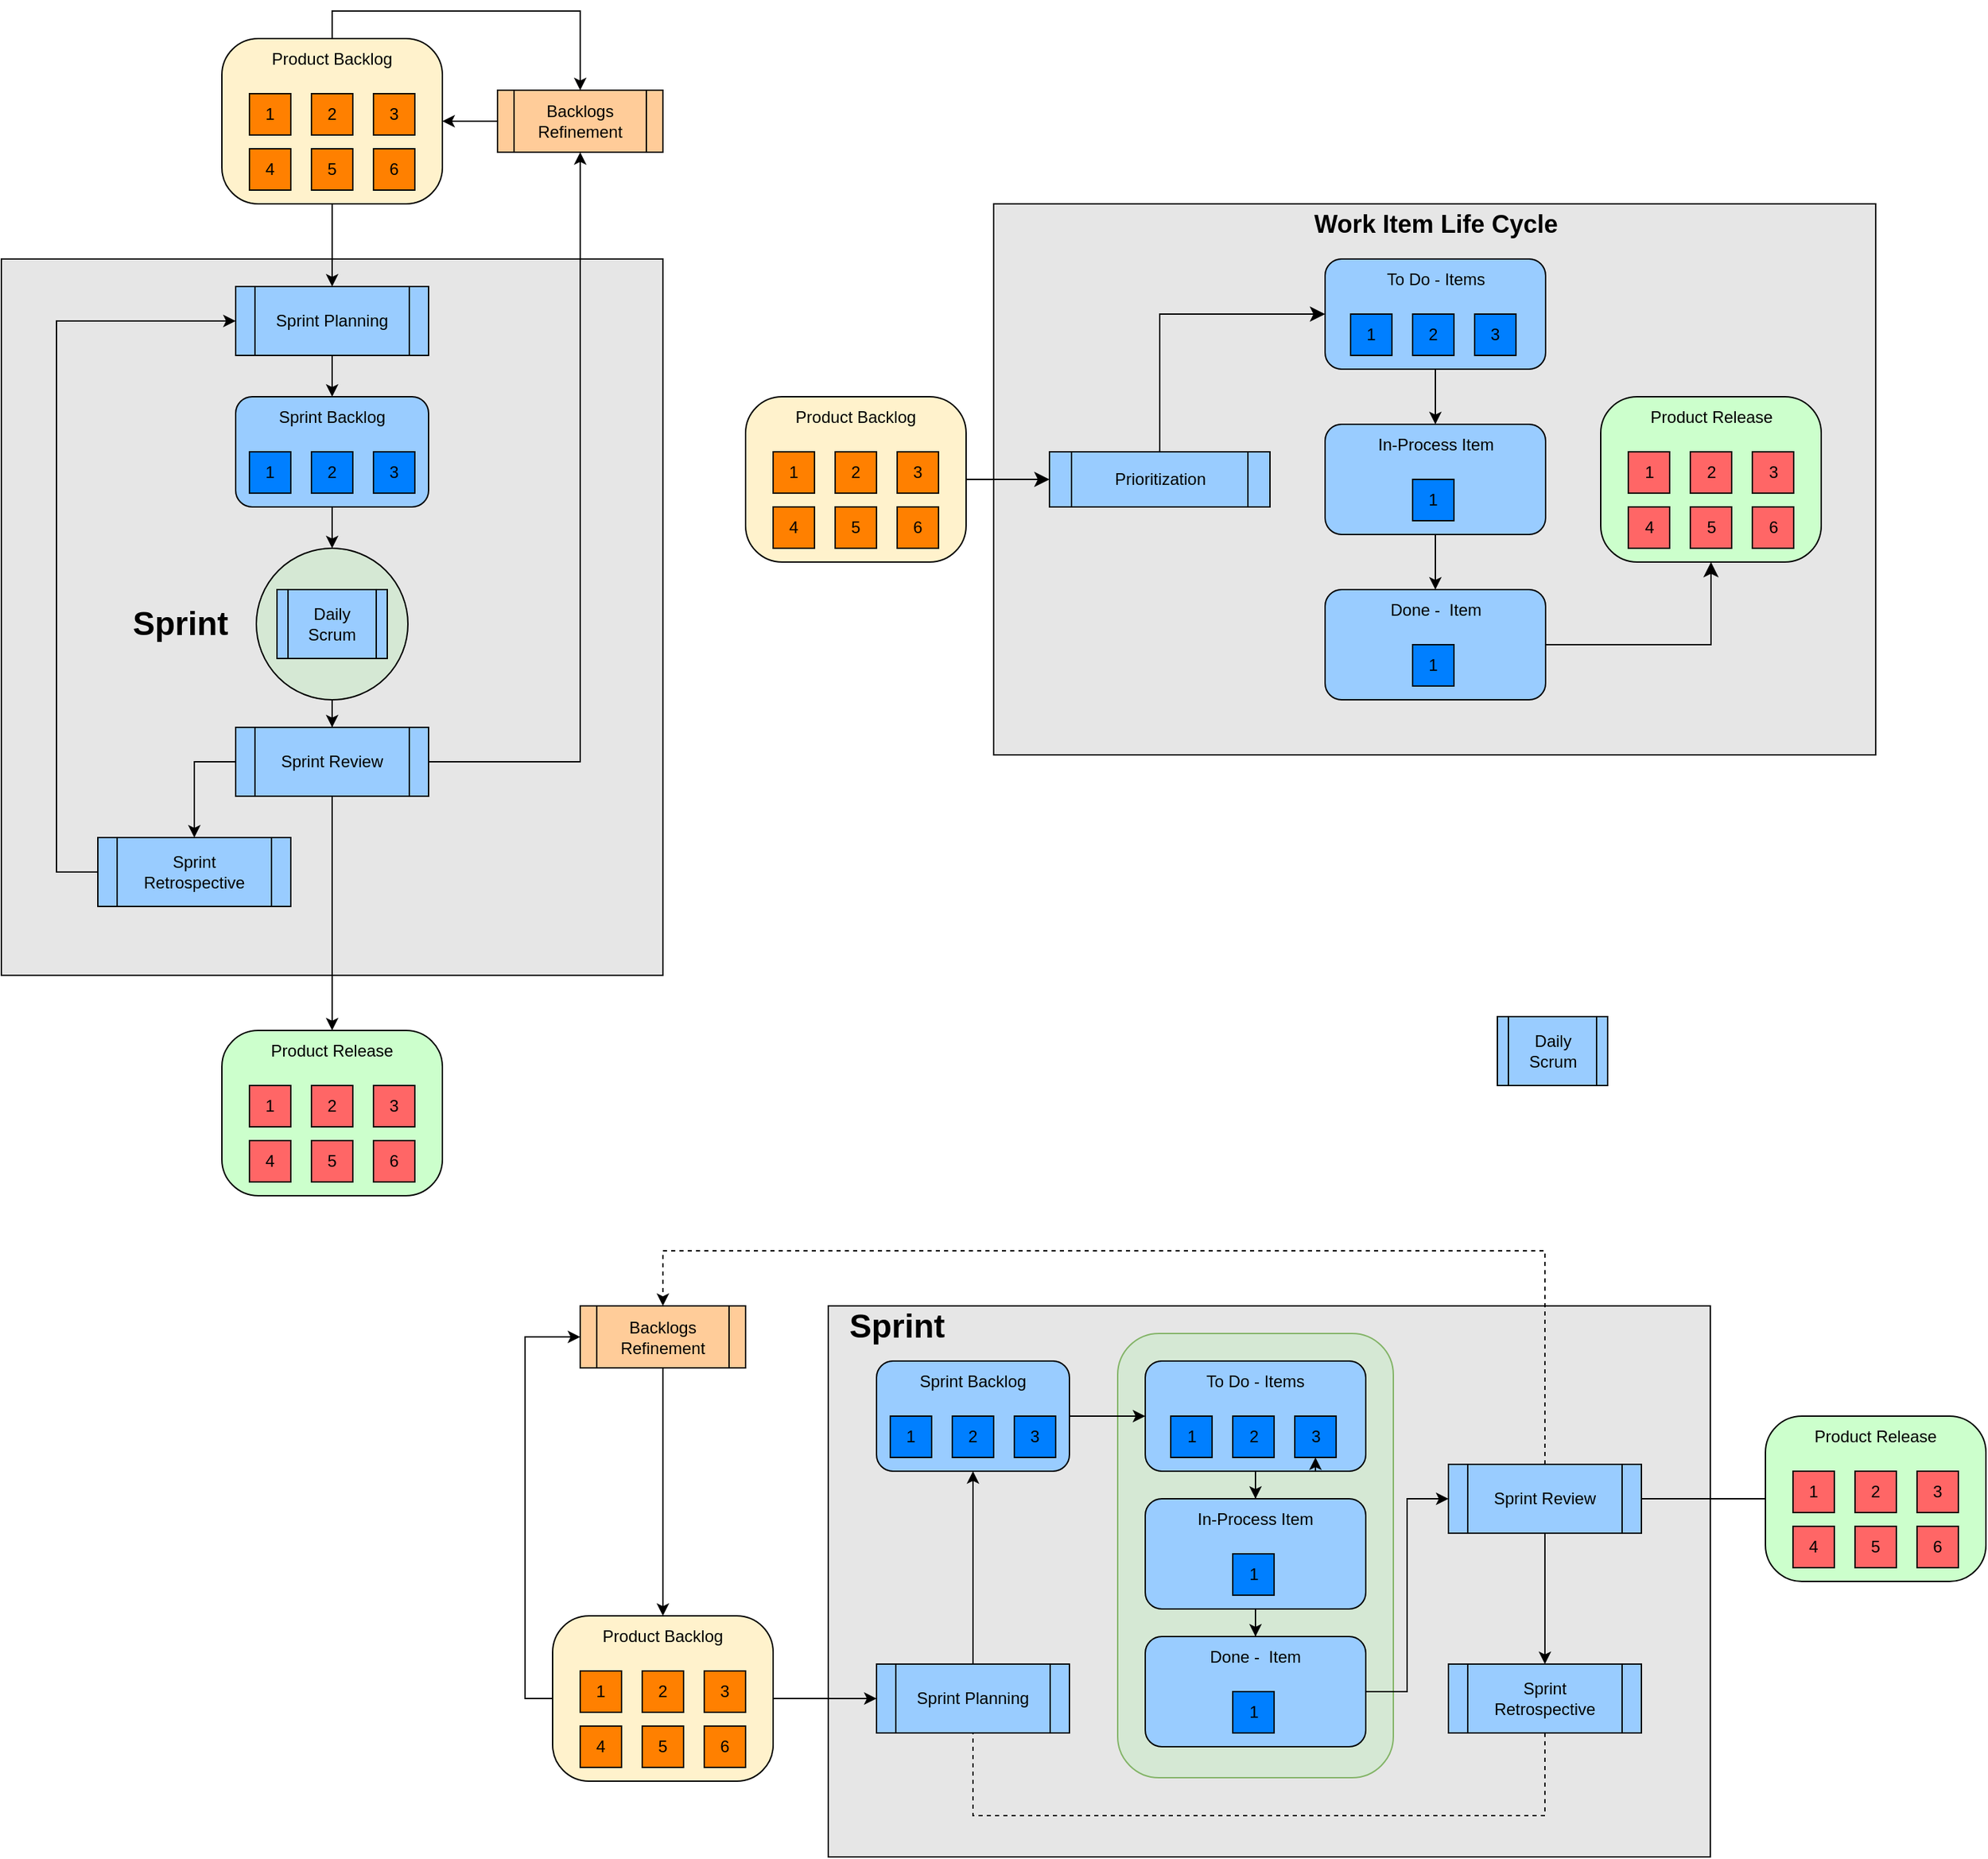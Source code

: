 <mxfile version="21.0.6" type="github">
  <diagram name="Seite-1" id="60iAo9Uzv3837oWp7tHv">
    <mxGraphModel dx="1440" dy="917" grid="1" gridSize="10" guides="1" tooltips="1" connect="1" arrows="1" fold="1" page="1" pageScale="1" pageWidth="827" pageHeight="1169" math="0" shadow="0">
      <root>
        <mxCell id="0" />
        <mxCell id="1" parent="0" />
        <mxCell id="RtyP9Lv2QQKDSvv3CPA3-4" style="edgeStyle=orthogonalEdgeStyle;rounded=0;orthogonalLoop=1;jettySize=auto;html=1;entryX=1;entryY=0.5;entryDx=0;entryDy=0;" parent="1" source="RtyP9Lv2QQKDSvv3CPA3-1" target="RtyP9Lv2QQKDSvv3CPA3-2" edge="1">
          <mxGeometry relative="1" as="geometry" />
        </mxCell>
        <mxCell id="RtyP9Lv2QQKDSvv3CPA3-1" value="Backlogs Refinement" style="shape=process;whiteSpace=wrap;html=1;backgroundOutline=1;fillColor=#FFCC99;" parent="1" vertex="1">
          <mxGeometry x="400" y="77.5" width="120" height="45" as="geometry" />
        </mxCell>
        <mxCell id="RtyP9Lv2QQKDSvv3CPA3-5" style="edgeStyle=orthogonalEdgeStyle;rounded=0;orthogonalLoop=1;jettySize=auto;html=1;entryX=0.5;entryY=0;entryDx=0;entryDy=0;" parent="1" source="RtyP9Lv2QQKDSvv3CPA3-2" target="RtyP9Lv2QQKDSvv3CPA3-1" edge="1">
          <mxGeometry relative="1" as="geometry">
            <Array as="points">
              <mxPoint x="280" y="20" />
              <mxPoint x="460" y="20" />
            </Array>
          </mxGeometry>
        </mxCell>
        <mxCell id="RtyP9Lv2QQKDSvv3CPA3-2" value="" style="rounded=1;whiteSpace=wrap;html=1;arcSize=22;fillColor=#FFF2CC;" parent="1" vertex="1">
          <mxGeometry x="200" y="40" width="160" height="120" as="geometry" />
        </mxCell>
        <mxCell id="RtyP9Lv2QQKDSvv3CPA3-3" value="Product Backlog" style="text;html=1;strokeColor=none;fillColor=none;align=center;verticalAlign=middle;whiteSpace=wrap;rounded=0;" parent="1" vertex="1">
          <mxGeometry x="200" y="40" width="160" height="30" as="geometry" />
        </mxCell>
        <mxCell id="RtyP9Lv2QQKDSvv3CPA3-6" value="1" style="rounded=0;whiteSpace=wrap;html=1;fillColor=#FF8000;" parent="1" vertex="1">
          <mxGeometry x="220" y="80" width="30" height="30" as="geometry" />
        </mxCell>
        <mxCell id="RtyP9Lv2QQKDSvv3CPA3-7" value="4" style="rounded=0;whiteSpace=wrap;html=1;fillColor=#FF8000;" parent="1" vertex="1">
          <mxGeometry x="220" y="120" width="30" height="30" as="geometry" />
        </mxCell>
        <mxCell id="RtyP9Lv2QQKDSvv3CPA3-8" value="2" style="rounded=0;whiteSpace=wrap;html=1;fillColor=#FF8000;" parent="1" vertex="1">
          <mxGeometry x="265" y="80" width="30" height="30" as="geometry" />
        </mxCell>
        <mxCell id="RtyP9Lv2QQKDSvv3CPA3-9" value="3" style="rounded=0;whiteSpace=wrap;html=1;fillColor=#FF8000;" parent="1" vertex="1">
          <mxGeometry x="310" y="80" width="30" height="30" as="geometry" />
        </mxCell>
        <mxCell id="RtyP9Lv2QQKDSvv3CPA3-10" value="5" style="rounded=0;whiteSpace=wrap;html=1;fillColor=#FF8000;" parent="1" vertex="1">
          <mxGeometry x="265" y="120" width="30" height="30" as="geometry" />
        </mxCell>
        <mxCell id="RtyP9Lv2QQKDSvv3CPA3-11" value="6" style="rounded=0;whiteSpace=wrap;html=1;fillColor=#FF8000;" parent="1" vertex="1">
          <mxGeometry x="310" y="120" width="30" height="30" as="geometry" />
        </mxCell>
        <mxCell id="RtyP9Lv2QQKDSvv3CPA3-12" value="" style="rounded=0;whiteSpace=wrap;html=1;fillColor=#E6E6E6;" parent="1" vertex="1">
          <mxGeometry x="40" y="200" width="480" height="520" as="geometry" />
        </mxCell>
        <mxCell id="RtyP9Lv2QQKDSvv3CPA3-24" style="edgeStyle=orthogonalEdgeStyle;rounded=0;orthogonalLoop=1;jettySize=auto;html=1;entryX=0.5;entryY=0;entryDx=0;entryDy=0;" parent="1" source="RtyP9Lv2QQKDSvv3CPA3-14" target="RtyP9Lv2QQKDSvv3CPA3-18" edge="1">
          <mxGeometry relative="1" as="geometry" />
        </mxCell>
        <mxCell id="RtyP9Lv2QQKDSvv3CPA3-14" value="Sprint Planning" style="shape=process;whiteSpace=wrap;html=1;backgroundOutline=1;fillColor=#99CCFF;" parent="1" vertex="1">
          <mxGeometry x="210" y="220" width="140" height="50" as="geometry" />
        </mxCell>
        <mxCell id="RtyP9Lv2QQKDSvv3CPA3-15" style="edgeStyle=orthogonalEdgeStyle;rounded=0;orthogonalLoop=1;jettySize=auto;html=1;entryX=0.5;entryY=0;entryDx=0;entryDy=0;" parent="1" source="RtyP9Lv2QQKDSvv3CPA3-2" target="RtyP9Lv2QQKDSvv3CPA3-14" edge="1">
          <mxGeometry relative="1" as="geometry" />
        </mxCell>
        <mxCell id="RtyP9Lv2QQKDSvv3CPA3-23" style="edgeStyle=orthogonalEdgeStyle;rounded=0;orthogonalLoop=1;jettySize=auto;html=1;entryX=0.5;entryY=0;entryDx=0;entryDy=0;" parent="1" source="RtyP9Lv2QQKDSvv3CPA3-16" target="RtyP9Lv2QQKDSvv3CPA3-17" edge="1">
          <mxGeometry relative="1" as="geometry" />
        </mxCell>
        <mxCell id="RtyP9Lv2QQKDSvv3CPA3-16" value="" style="rounded=1;whiteSpace=wrap;html=1;fillColor=#99CCFF;" parent="1" vertex="1">
          <mxGeometry x="210" y="300" width="140" height="80" as="geometry" />
        </mxCell>
        <mxCell id="RtyP9Lv2QQKDSvv3CPA3-27" style="edgeStyle=orthogonalEdgeStyle;rounded=0;orthogonalLoop=1;jettySize=auto;html=1;" parent="1" source="RtyP9Lv2QQKDSvv3CPA3-17" target="RtyP9Lv2QQKDSvv3CPA3-26" edge="1">
          <mxGeometry relative="1" as="geometry" />
        </mxCell>
        <mxCell id="RtyP9Lv2QQKDSvv3CPA3-17" value="" style="ellipse;whiteSpace=wrap;html=1;aspect=fixed;fillColor=#D5E8D4;" parent="1" vertex="1">
          <mxGeometry x="225" y="410" width="110" height="110" as="geometry" />
        </mxCell>
        <mxCell id="RtyP9Lv2QQKDSvv3CPA3-18" value="Sprint Backlog" style="text;html=1;strokeColor=none;fillColor=none;align=center;verticalAlign=middle;whiteSpace=wrap;rounded=0;" parent="1" vertex="1">
          <mxGeometry x="210" y="300" width="140" height="30" as="geometry" />
        </mxCell>
        <mxCell id="RtyP9Lv2QQKDSvv3CPA3-19" value="1" style="rounded=0;whiteSpace=wrap;html=1;fillColor=#007FFF;" parent="1" vertex="1">
          <mxGeometry x="220" y="340" width="30" height="30" as="geometry" />
        </mxCell>
        <mxCell id="RtyP9Lv2QQKDSvv3CPA3-20" value="2" style="rounded=0;whiteSpace=wrap;html=1;fillColor=#007FFF;" parent="1" vertex="1">
          <mxGeometry x="265" y="340" width="30" height="30" as="geometry" />
        </mxCell>
        <mxCell id="RtyP9Lv2QQKDSvv3CPA3-21" value="3" style="rounded=0;whiteSpace=wrap;html=1;fillColor=#007FFF;" parent="1" vertex="1">
          <mxGeometry x="310" y="340" width="30" height="30" as="geometry" />
        </mxCell>
        <mxCell id="RtyP9Lv2QQKDSvv3CPA3-25" value="Daily&lt;br&gt;Scrum" style="shape=process;whiteSpace=wrap;html=1;backgroundOutline=1;fillColor=#99CCFF;" parent="1" vertex="1">
          <mxGeometry x="240" y="440" width="80" height="50" as="geometry" />
        </mxCell>
        <mxCell id="RtyP9Lv2QQKDSvv3CPA3-31" style="edgeStyle=orthogonalEdgeStyle;rounded=0;orthogonalLoop=1;jettySize=auto;html=1;entryX=0.5;entryY=1;entryDx=0;entryDy=0;" parent="1" source="RtyP9Lv2QQKDSvv3CPA3-26" target="RtyP9Lv2QQKDSvv3CPA3-1" edge="1">
          <mxGeometry relative="1" as="geometry" />
        </mxCell>
        <mxCell id="RtyP9Lv2QQKDSvv3CPA3-33" style="edgeStyle=orthogonalEdgeStyle;rounded=0;orthogonalLoop=1;jettySize=auto;html=1;entryX=0.5;entryY=0;entryDx=0;entryDy=0;exitX=0;exitY=0.5;exitDx=0;exitDy=0;" parent="1" source="RtyP9Lv2QQKDSvv3CPA3-26" target="RtyP9Lv2QQKDSvv3CPA3-32" edge="1">
          <mxGeometry relative="1" as="geometry">
            <Array as="points">
              <mxPoint x="180" y="565" />
            </Array>
          </mxGeometry>
        </mxCell>
        <mxCell id="RtyP9Lv2QQKDSvv3CPA3-43" style="edgeStyle=orthogonalEdgeStyle;rounded=0;orthogonalLoop=1;jettySize=auto;html=1;entryX=0.5;entryY=0;entryDx=0;entryDy=0;" parent="1" source="RtyP9Lv2QQKDSvv3CPA3-26" target="RtyP9Lv2QQKDSvv3CPA3-36" edge="1">
          <mxGeometry relative="1" as="geometry" />
        </mxCell>
        <mxCell id="RtyP9Lv2QQKDSvv3CPA3-26" value="Sprint Review" style="shape=process;whiteSpace=wrap;html=1;backgroundOutline=1;fillColor=#99CCFF;" parent="1" vertex="1">
          <mxGeometry x="210" y="540" width="140" height="50" as="geometry" />
        </mxCell>
        <mxCell id="RtyP9Lv2QQKDSvv3CPA3-29" value="&lt;font style=&quot;font-size: 24px;&quot;&gt;&lt;b&gt;Sprint&lt;/b&gt;&lt;/font&gt;" style="text;html=1;strokeColor=none;fillColor=none;align=center;verticalAlign=middle;whiteSpace=wrap;rounded=0;" parent="1" vertex="1">
          <mxGeometry x="140" y="450" width="60" height="30" as="geometry" />
        </mxCell>
        <mxCell id="RtyP9Lv2QQKDSvv3CPA3-34" style="edgeStyle=orthogonalEdgeStyle;rounded=0;orthogonalLoop=1;jettySize=auto;html=1;entryX=0;entryY=0.5;entryDx=0;entryDy=0;" parent="1" source="RtyP9Lv2QQKDSvv3CPA3-32" target="RtyP9Lv2QQKDSvv3CPA3-14" edge="1">
          <mxGeometry relative="1" as="geometry">
            <Array as="points">
              <mxPoint x="80" y="645" />
              <mxPoint x="80" y="245" />
            </Array>
          </mxGeometry>
        </mxCell>
        <mxCell id="RtyP9Lv2QQKDSvv3CPA3-32" value="Sprint &lt;br&gt;Retrospective" style="shape=process;whiteSpace=wrap;html=1;backgroundOutline=1;fillColor=#99CCFF;" parent="1" vertex="1">
          <mxGeometry x="110" y="620" width="140" height="50" as="geometry" />
        </mxCell>
        <mxCell id="RtyP9Lv2QQKDSvv3CPA3-35" value="" style="rounded=1;whiteSpace=wrap;html=1;arcSize=22;fillColor=#CCFFCC;" parent="1" vertex="1">
          <mxGeometry x="200" y="760" width="160" height="120" as="geometry" />
        </mxCell>
        <mxCell id="RtyP9Lv2QQKDSvv3CPA3-36" value="Product Release" style="text;html=1;strokeColor=none;fillColor=none;align=center;verticalAlign=middle;whiteSpace=wrap;rounded=0;" parent="1" vertex="1">
          <mxGeometry x="200" y="760" width="160" height="30" as="geometry" />
        </mxCell>
        <mxCell id="RtyP9Lv2QQKDSvv3CPA3-37" value="1" style="rounded=0;whiteSpace=wrap;html=1;fillColor=#FF6666;" parent="1" vertex="1">
          <mxGeometry x="220" y="800" width="30" height="30" as="geometry" />
        </mxCell>
        <mxCell id="RtyP9Lv2QQKDSvv3CPA3-38" value="4" style="rounded=0;whiteSpace=wrap;html=1;fillColor=#FF6666;" parent="1" vertex="1">
          <mxGeometry x="220" y="840" width="30" height="30" as="geometry" />
        </mxCell>
        <mxCell id="RtyP9Lv2QQKDSvv3CPA3-39" value="2" style="rounded=0;whiteSpace=wrap;html=1;fillColor=#FF6666;" parent="1" vertex="1">
          <mxGeometry x="265" y="800" width="30" height="30" as="geometry" />
        </mxCell>
        <mxCell id="RtyP9Lv2QQKDSvv3CPA3-40" value="3" style="rounded=0;whiteSpace=wrap;html=1;fillColor=#FF6666;" parent="1" vertex="1">
          <mxGeometry x="310" y="800" width="30" height="30" as="geometry" />
        </mxCell>
        <mxCell id="RtyP9Lv2QQKDSvv3CPA3-41" value="5" style="rounded=0;whiteSpace=wrap;html=1;fillColor=#FF6666;" parent="1" vertex="1">
          <mxGeometry x="265" y="840" width="30" height="30" as="geometry" />
        </mxCell>
        <mxCell id="RtyP9Lv2QQKDSvv3CPA3-42" value="6" style="rounded=0;whiteSpace=wrap;html=1;fillColor=#FF6666;" parent="1" vertex="1">
          <mxGeometry x="310" y="840" width="30" height="30" as="geometry" />
        </mxCell>
        <mxCell id="RtyP9Lv2QQKDSvv3CPA3-44" value="" style="rounded=0;whiteSpace=wrap;html=1;fillColor=#E6E6E6;" parent="1" vertex="1">
          <mxGeometry x="760" y="160" width="640" height="400" as="geometry" />
        </mxCell>
        <mxCell id="zEwUv5FJ2Jgi7OApRRtR-3" style="edgeStyle=none;curved=1;rounded=0;orthogonalLoop=1;jettySize=auto;html=1;entryX=0;entryY=0.5;entryDx=0;entryDy=0;fontSize=12;startSize=8;endSize=8;" parent="1" source="RtyP9Lv2QQKDSvv3CPA3-45" target="RtyP9Lv2QQKDSvv3CPA3-56" edge="1">
          <mxGeometry relative="1" as="geometry" />
        </mxCell>
        <mxCell id="RtyP9Lv2QQKDSvv3CPA3-45" value="" style="rounded=1;whiteSpace=wrap;html=1;arcSize=22;fillColor=#FFF2CC;" parent="1" vertex="1">
          <mxGeometry x="580" y="300" width="160" height="120" as="geometry" />
        </mxCell>
        <mxCell id="RtyP9Lv2QQKDSvv3CPA3-46" value="Product Backlog" style="text;html=1;strokeColor=none;fillColor=none;align=center;verticalAlign=middle;whiteSpace=wrap;rounded=0;" parent="1" vertex="1">
          <mxGeometry x="580" y="300" width="160" height="30" as="geometry" />
        </mxCell>
        <mxCell id="RtyP9Lv2QQKDSvv3CPA3-47" value="1" style="rounded=0;whiteSpace=wrap;html=1;fillColor=#FF8000;" parent="1" vertex="1">
          <mxGeometry x="600" y="340" width="30" height="30" as="geometry" />
        </mxCell>
        <mxCell id="RtyP9Lv2QQKDSvv3CPA3-48" value="4" style="rounded=0;whiteSpace=wrap;html=1;fillColor=#FF8000;" parent="1" vertex="1">
          <mxGeometry x="600" y="380" width="30" height="30" as="geometry" />
        </mxCell>
        <mxCell id="RtyP9Lv2QQKDSvv3CPA3-49" value="2" style="rounded=0;whiteSpace=wrap;html=1;fillColor=#FF8000;" parent="1" vertex="1">
          <mxGeometry x="645" y="340" width="30" height="30" as="geometry" />
        </mxCell>
        <mxCell id="RtyP9Lv2QQKDSvv3CPA3-50" value="3" style="rounded=0;whiteSpace=wrap;html=1;fillColor=#FF8000;" parent="1" vertex="1">
          <mxGeometry x="690" y="340" width="30" height="30" as="geometry" />
        </mxCell>
        <mxCell id="RtyP9Lv2QQKDSvv3CPA3-51" value="5" style="rounded=0;whiteSpace=wrap;html=1;fillColor=#FF8000;" parent="1" vertex="1">
          <mxGeometry x="645" y="380" width="30" height="30" as="geometry" />
        </mxCell>
        <mxCell id="RtyP9Lv2QQKDSvv3CPA3-52" value="6" style="rounded=0;whiteSpace=wrap;html=1;fillColor=#FF8000;" parent="1" vertex="1">
          <mxGeometry x="690" y="380" width="30" height="30" as="geometry" />
        </mxCell>
        <mxCell id="RtyP9Lv2QQKDSvv3CPA3-54" value="&lt;font style=&quot;font-size: 18px;&quot;&gt;&lt;b&gt;Work Item Life Cycle&lt;/b&gt;&lt;/font&gt;" style="text;html=1;strokeColor=none;fillColor=none;align=center;verticalAlign=middle;whiteSpace=wrap;rounded=0;rotation=0;" parent="1" vertex="1">
          <mxGeometry x="985.5" y="160" width="190" height="30" as="geometry" />
        </mxCell>
        <mxCell id="zEwUv5FJ2Jgi7OApRRtR-4" style="edgeStyle=orthogonalEdgeStyle;rounded=0;orthogonalLoop=1;jettySize=auto;html=1;entryX=0;entryY=0.5;entryDx=0;entryDy=0;fontSize=12;startSize=8;endSize=8;" parent="1" source="RtyP9Lv2QQKDSvv3CPA3-56" target="RtyP9Lv2QQKDSvv3CPA3-57" edge="1">
          <mxGeometry relative="1" as="geometry">
            <Array as="points">
              <mxPoint x="881" y="240" />
            </Array>
          </mxGeometry>
        </mxCell>
        <mxCell id="RtyP9Lv2QQKDSvv3CPA3-56" value="Prioritization" style="shape=process;whiteSpace=wrap;html=1;backgroundOutline=1;fillColor=#99CCFF;" parent="1" vertex="1">
          <mxGeometry x="800.5" y="340" width="160" height="40" as="geometry" />
        </mxCell>
        <mxCell id="zEwUv5FJ2Jgi7OApRRtR-2" style="edgeStyle=orthogonalEdgeStyle;rounded=0;orthogonalLoop=1;jettySize=auto;html=1;entryX=0.5;entryY=1;entryDx=0;entryDy=0;fontSize=12;startSize=8;endSize=8;" parent="1" source="RtyP9Lv2QQKDSvv3CPA3-76" target="RtyP9Lv2QQKDSvv3CPA3-80" edge="1">
          <mxGeometry relative="1" as="geometry" />
        </mxCell>
        <mxCell id="RtyP9Lv2QQKDSvv3CPA3-80" value="" style="rounded=1;whiteSpace=wrap;html=1;arcSize=22;fillColor=#CCFFCC;" parent="1" vertex="1">
          <mxGeometry x="1200.5" y="300" width="160" height="120" as="geometry" />
        </mxCell>
        <mxCell id="RtyP9Lv2QQKDSvv3CPA3-81" value="Product Release" style="text;html=1;strokeColor=none;fillColor=none;align=center;verticalAlign=middle;whiteSpace=wrap;rounded=0;" parent="1" vertex="1">
          <mxGeometry x="1200.5" y="300" width="160" height="30" as="geometry" />
        </mxCell>
        <mxCell id="RtyP9Lv2QQKDSvv3CPA3-82" value="1" style="rounded=0;whiteSpace=wrap;html=1;fillColor=#FF6666;" parent="1" vertex="1">
          <mxGeometry x="1220.5" y="340" width="30" height="30" as="geometry" />
        </mxCell>
        <mxCell id="RtyP9Lv2QQKDSvv3CPA3-83" value="4" style="rounded=0;whiteSpace=wrap;html=1;fillColor=#FF6666;" parent="1" vertex="1">
          <mxGeometry x="1220.5" y="380" width="30" height="30" as="geometry" />
        </mxCell>
        <mxCell id="RtyP9Lv2QQKDSvv3CPA3-84" value="2" style="rounded=0;whiteSpace=wrap;html=1;fillColor=#FF6666;" parent="1" vertex="1">
          <mxGeometry x="1265.5" y="340" width="30" height="30" as="geometry" />
        </mxCell>
        <mxCell id="RtyP9Lv2QQKDSvv3CPA3-85" value="3" style="rounded=0;whiteSpace=wrap;html=1;fillColor=#FF6666;" parent="1" vertex="1">
          <mxGeometry x="1310.5" y="340" width="30" height="30" as="geometry" />
        </mxCell>
        <mxCell id="RtyP9Lv2QQKDSvv3CPA3-86" value="5" style="rounded=0;whiteSpace=wrap;html=1;fillColor=#FF6666;" parent="1" vertex="1">
          <mxGeometry x="1265.5" y="380" width="30" height="30" as="geometry" />
        </mxCell>
        <mxCell id="RtyP9Lv2QQKDSvv3CPA3-87" value="6" style="rounded=0;whiteSpace=wrap;html=1;fillColor=#FF6666;" parent="1" vertex="1">
          <mxGeometry x="1310.5" y="380" width="30" height="30" as="geometry" />
        </mxCell>
        <mxCell id="u61SkctuEBbx3bLfDy3J-40" style="edgeStyle=orthogonalEdgeStyle;rounded=0;orthogonalLoop=1;jettySize=auto;html=1;entryX=0.5;entryY=0;entryDx=0;entryDy=0;" edge="1" parent="1" source="u61SkctuEBbx3bLfDy3J-41" target="u61SkctuEBbx3bLfDy3J-44">
          <mxGeometry relative="1" as="geometry" />
        </mxCell>
        <mxCell id="u61SkctuEBbx3bLfDy3J-41" value="Backlogs Refinement" style="shape=process;whiteSpace=wrap;html=1;backgroundOutline=1;fillColor=#FFCC99;" vertex="1" parent="1">
          <mxGeometry x="460" y="960" width="120" height="45" as="geometry" />
        </mxCell>
        <mxCell id="u61SkctuEBbx3bLfDy3J-51" value="" style="rounded=0;whiteSpace=wrap;html=1;fillColor=#E6E6E6;" vertex="1" parent="1">
          <mxGeometry x="640" y="960" width="640" height="400" as="geometry" />
        </mxCell>
        <mxCell id="u61SkctuEBbx3bLfDy3J-52" style="edgeStyle=orthogonalEdgeStyle;rounded=0;orthogonalLoop=1;jettySize=auto;html=1;entryX=0.5;entryY=1;entryDx=0;entryDy=0;" edge="1" parent="1" source="u61SkctuEBbx3bLfDy3J-53" target="u61SkctuEBbx3bLfDy3J-56">
          <mxGeometry relative="1" as="geometry" />
        </mxCell>
        <mxCell id="u61SkctuEBbx3bLfDy3J-53" value="Sprint Planning" style="shape=process;whiteSpace=wrap;html=1;backgroundOutline=1;fillColor=#99CCFF;" vertex="1" parent="1">
          <mxGeometry x="675" y="1220" width="140" height="50" as="geometry" />
        </mxCell>
        <mxCell id="u61SkctuEBbx3bLfDy3J-54" style="edgeStyle=orthogonalEdgeStyle;rounded=0;orthogonalLoop=1;jettySize=auto;html=1;entryX=0;entryY=0.5;entryDx=0;entryDy=0;" edge="1" parent="1" source="u61SkctuEBbx3bLfDy3J-43" target="u61SkctuEBbx3bLfDy3J-53">
          <mxGeometry relative="1" as="geometry" />
        </mxCell>
        <mxCell id="u61SkctuEBbx3bLfDy3J-64" style="edgeStyle=orthogonalEdgeStyle;rounded=0;orthogonalLoop=1;jettySize=auto;html=1;entryX=0.5;entryY=0;entryDx=0;entryDy=0;dashed=1;exitX=0.5;exitY=0;exitDx=0;exitDy=0;" edge="1" parent="1" source="u61SkctuEBbx3bLfDy3J-67" target="u61SkctuEBbx3bLfDy3J-41">
          <mxGeometry relative="1" as="geometry">
            <Array as="points">
              <mxPoint x="1160" y="920" />
              <mxPoint x="520" y="920" />
            </Array>
          </mxGeometry>
        </mxCell>
        <mxCell id="u61SkctuEBbx3bLfDy3J-65" style="edgeStyle=orthogonalEdgeStyle;rounded=0;orthogonalLoop=1;jettySize=auto;html=1;entryX=0.5;entryY=0;entryDx=0;entryDy=0;exitX=0.5;exitY=1;exitDx=0;exitDy=0;" edge="1" parent="1" source="u61SkctuEBbx3bLfDy3J-67" target="u61SkctuEBbx3bLfDy3J-70">
          <mxGeometry relative="1" as="geometry">
            <Array as="points" />
          </mxGeometry>
        </mxCell>
        <mxCell id="u61SkctuEBbx3bLfDy3J-66" style="edgeStyle=orthogonalEdgeStyle;rounded=0;orthogonalLoop=1;jettySize=auto;html=1;entryX=0;entryY=0.5;entryDx=0;entryDy=0;exitX=1;exitY=0.5;exitDx=0;exitDy=0;" edge="1" parent="1" source="u61SkctuEBbx3bLfDy3J-67" target="u61SkctuEBbx3bLfDy3J-71">
          <mxGeometry relative="1" as="geometry">
            <Array as="points">
              <mxPoint x="1330" y="1100" />
            </Array>
          </mxGeometry>
        </mxCell>
        <mxCell id="u61SkctuEBbx3bLfDy3J-67" value="Sprint Review" style="shape=process;whiteSpace=wrap;html=1;backgroundOutline=1;fillColor=#99CCFF;" vertex="1" parent="1">
          <mxGeometry x="1090" y="1075" width="140" height="50" as="geometry" />
        </mxCell>
        <mxCell id="u61SkctuEBbx3bLfDy3J-68" value="&lt;font style=&quot;font-size: 24px;&quot;&gt;&lt;b&gt;Sprint&lt;/b&gt;&lt;/font&gt;" style="text;html=1;strokeColor=none;fillColor=none;align=center;verticalAlign=middle;whiteSpace=wrap;rounded=0;" vertex="1" parent="1">
          <mxGeometry x="660" y="960" width="60" height="30" as="geometry" />
        </mxCell>
        <mxCell id="u61SkctuEBbx3bLfDy3J-70" value="Sprint &lt;br&gt;Retrospective" style="shape=process;whiteSpace=wrap;html=1;backgroundOutline=1;fillColor=#99CCFF;" vertex="1" parent="1">
          <mxGeometry x="1090" y="1220" width="140" height="50" as="geometry" />
        </mxCell>
        <mxCell id="u61SkctuEBbx3bLfDy3J-79" value="" style="group" vertex="1" connectable="0" parent="1">
          <mxGeometry x="1320" y="1040" width="160" height="120" as="geometry" />
        </mxCell>
        <mxCell id="u61SkctuEBbx3bLfDy3J-71" value="" style="rounded=1;whiteSpace=wrap;html=1;arcSize=22;fillColor=#CCFFCC;" vertex="1" parent="u61SkctuEBbx3bLfDy3J-79">
          <mxGeometry width="160" height="120" as="geometry" />
        </mxCell>
        <mxCell id="u61SkctuEBbx3bLfDy3J-72" value="Product Release" style="text;html=1;strokeColor=none;fillColor=none;align=center;verticalAlign=middle;whiteSpace=wrap;rounded=0;" vertex="1" parent="u61SkctuEBbx3bLfDy3J-79">
          <mxGeometry width="160" height="30" as="geometry" />
        </mxCell>
        <mxCell id="u61SkctuEBbx3bLfDy3J-73" value="1" style="rounded=0;whiteSpace=wrap;html=1;fillColor=#FF6666;" vertex="1" parent="u61SkctuEBbx3bLfDy3J-79">
          <mxGeometry x="20" y="40" width="30" height="30" as="geometry" />
        </mxCell>
        <mxCell id="u61SkctuEBbx3bLfDy3J-74" value="4" style="rounded=0;whiteSpace=wrap;html=1;fillColor=#FF6666;" vertex="1" parent="u61SkctuEBbx3bLfDy3J-79">
          <mxGeometry x="20" y="80" width="30" height="30" as="geometry" />
        </mxCell>
        <mxCell id="u61SkctuEBbx3bLfDy3J-75" value="2" style="rounded=0;whiteSpace=wrap;html=1;fillColor=#FF6666;" vertex="1" parent="u61SkctuEBbx3bLfDy3J-79">
          <mxGeometry x="65" y="40" width="30" height="30" as="geometry" />
        </mxCell>
        <mxCell id="u61SkctuEBbx3bLfDy3J-76" value="3" style="rounded=0;whiteSpace=wrap;html=1;fillColor=#FF6666;" vertex="1" parent="u61SkctuEBbx3bLfDy3J-79">
          <mxGeometry x="110" y="40" width="30" height="30" as="geometry" />
        </mxCell>
        <mxCell id="u61SkctuEBbx3bLfDy3J-77" value="5" style="rounded=0;whiteSpace=wrap;html=1;fillColor=#FF6666;" vertex="1" parent="u61SkctuEBbx3bLfDy3J-79">
          <mxGeometry x="65" y="80" width="30" height="30" as="geometry" />
        </mxCell>
        <mxCell id="u61SkctuEBbx3bLfDy3J-78" value="6" style="rounded=0;whiteSpace=wrap;html=1;fillColor=#FF6666;" vertex="1" parent="u61SkctuEBbx3bLfDy3J-79">
          <mxGeometry x="110" y="80" width="30" height="30" as="geometry" />
        </mxCell>
        <mxCell id="u61SkctuEBbx3bLfDy3J-80" value="" style="group" vertex="1" connectable="0" parent="1">
          <mxGeometry x="440" y="1185" width="160" height="120" as="geometry" />
        </mxCell>
        <mxCell id="u61SkctuEBbx3bLfDy3J-43" value="" style="rounded=1;whiteSpace=wrap;html=1;arcSize=22;fillColor=#FFF2CC;" vertex="1" parent="u61SkctuEBbx3bLfDy3J-80">
          <mxGeometry width="160" height="120" as="geometry" />
        </mxCell>
        <mxCell id="u61SkctuEBbx3bLfDy3J-44" value="Product Backlog" style="text;html=1;strokeColor=none;fillColor=none;align=center;verticalAlign=middle;whiteSpace=wrap;rounded=0;" vertex="1" parent="u61SkctuEBbx3bLfDy3J-80">
          <mxGeometry width="160" height="30" as="geometry" />
        </mxCell>
        <mxCell id="u61SkctuEBbx3bLfDy3J-45" value="1" style="rounded=0;whiteSpace=wrap;html=1;fillColor=#FF8000;" vertex="1" parent="u61SkctuEBbx3bLfDy3J-80">
          <mxGeometry x="20" y="40" width="30" height="30" as="geometry" />
        </mxCell>
        <mxCell id="u61SkctuEBbx3bLfDy3J-46" value="4" style="rounded=0;whiteSpace=wrap;html=1;fillColor=#FF8000;" vertex="1" parent="u61SkctuEBbx3bLfDy3J-80">
          <mxGeometry x="20" y="80" width="30" height="30" as="geometry" />
        </mxCell>
        <mxCell id="u61SkctuEBbx3bLfDy3J-47" value="2" style="rounded=0;whiteSpace=wrap;html=1;fillColor=#FF8000;" vertex="1" parent="u61SkctuEBbx3bLfDy3J-80">
          <mxGeometry x="65" y="40" width="30" height="30" as="geometry" />
        </mxCell>
        <mxCell id="u61SkctuEBbx3bLfDy3J-48" value="3" style="rounded=0;whiteSpace=wrap;html=1;fillColor=#FF8000;" vertex="1" parent="u61SkctuEBbx3bLfDy3J-80">
          <mxGeometry x="110" y="40" width="30" height="30" as="geometry" />
        </mxCell>
        <mxCell id="u61SkctuEBbx3bLfDy3J-49" value="5" style="rounded=0;whiteSpace=wrap;html=1;fillColor=#FF8000;" vertex="1" parent="u61SkctuEBbx3bLfDy3J-80">
          <mxGeometry x="65" y="80" width="30" height="30" as="geometry" />
        </mxCell>
        <mxCell id="u61SkctuEBbx3bLfDy3J-50" value="6" style="rounded=0;whiteSpace=wrap;html=1;fillColor=#FF8000;" vertex="1" parent="u61SkctuEBbx3bLfDy3J-80">
          <mxGeometry x="110" y="80" width="30" height="30" as="geometry" />
        </mxCell>
        <mxCell id="u61SkctuEBbx3bLfDy3J-83" value="" style="group" vertex="1" connectable="0" parent="1">
          <mxGeometry x="675" y="1000" width="140" height="80" as="geometry" />
        </mxCell>
        <mxCell id="u61SkctuEBbx3bLfDy3J-56" value="" style="rounded=1;whiteSpace=wrap;html=1;fillColor=#99CCFF;" vertex="1" parent="u61SkctuEBbx3bLfDy3J-83">
          <mxGeometry width="140" height="80" as="geometry" />
        </mxCell>
        <mxCell id="u61SkctuEBbx3bLfDy3J-59" value="Sprint Backlog" style="text;html=1;strokeColor=none;fillColor=none;align=center;verticalAlign=middle;whiteSpace=wrap;rounded=0;" vertex="1" parent="u61SkctuEBbx3bLfDy3J-83">
          <mxGeometry width="140" height="30" as="geometry" />
        </mxCell>
        <mxCell id="u61SkctuEBbx3bLfDy3J-60" value="1" style="rounded=0;whiteSpace=wrap;html=1;fillColor=#007FFF;" vertex="1" parent="u61SkctuEBbx3bLfDy3J-83">
          <mxGeometry x="10" y="40" width="30" height="30" as="geometry" />
        </mxCell>
        <mxCell id="u61SkctuEBbx3bLfDy3J-61" value="2" style="rounded=0;whiteSpace=wrap;html=1;fillColor=#007FFF;" vertex="1" parent="u61SkctuEBbx3bLfDy3J-83">
          <mxGeometry x="55" y="40" width="30" height="30" as="geometry" />
        </mxCell>
        <mxCell id="u61SkctuEBbx3bLfDy3J-62" value="3" style="rounded=0;whiteSpace=wrap;html=1;fillColor=#007FFF;" vertex="1" parent="u61SkctuEBbx3bLfDy3J-83">
          <mxGeometry x="100" y="40" width="30" height="30" as="geometry" />
        </mxCell>
        <mxCell id="u61SkctuEBbx3bLfDy3J-84" style="edgeStyle=orthogonalEdgeStyle;rounded=0;orthogonalLoop=1;jettySize=auto;html=1;entryX=0;entryY=0.5;entryDx=0;entryDy=0;exitX=0;exitY=0.5;exitDx=0;exitDy=0;" edge="1" parent="1" source="u61SkctuEBbx3bLfDy3J-43" target="u61SkctuEBbx3bLfDy3J-41">
          <mxGeometry relative="1" as="geometry" />
        </mxCell>
        <mxCell id="u61SkctuEBbx3bLfDy3J-85" value="" style="group" vertex="1" connectable="0" parent="1">
          <mxGeometry x="1000.5" y="200" width="160" height="320" as="geometry" />
        </mxCell>
        <mxCell id="RtyP9Lv2QQKDSvv3CPA3-57" value="" style="rounded=1;whiteSpace=wrap;html=1;fillColor=#99CCFF;" parent="u61SkctuEBbx3bLfDy3J-85" vertex="1">
          <mxGeometry width="160" height="80" as="geometry" />
        </mxCell>
        <mxCell id="RtyP9Lv2QQKDSvv3CPA3-58" value="To Do - Items" style="text;html=1;strokeColor=none;fillColor=none;align=center;verticalAlign=middle;whiteSpace=wrap;rounded=0;" parent="u61SkctuEBbx3bLfDy3J-85" vertex="1">
          <mxGeometry width="160" height="30" as="geometry" />
        </mxCell>
        <mxCell id="RtyP9Lv2QQKDSvv3CPA3-59" value="1" style="rounded=0;whiteSpace=wrap;html=1;fillColor=#007FFF;" parent="u61SkctuEBbx3bLfDy3J-85" vertex="1">
          <mxGeometry x="18.5" y="40" width="30" height="30" as="geometry" />
        </mxCell>
        <mxCell id="RtyP9Lv2QQKDSvv3CPA3-60" value="2" style="rounded=0;whiteSpace=wrap;html=1;fillColor=#007FFF;" parent="u61SkctuEBbx3bLfDy3J-85" vertex="1">
          <mxGeometry x="63.5" y="40" width="30" height="30" as="geometry" />
        </mxCell>
        <mxCell id="RtyP9Lv2QQKDSvv3CPA3-61" value="3" style="rounded=0;whiteSpace=wrap;html=1;fillColor=#007FFF;" parent="u61SkctuEBbx3bLfDy3J-85" vertex="1">
          <mxGeometry x="108.5" y="40" width="30" height="30" as="geometry" />
        </mxCell>
        <mxCell id="RtyP9Lv2QQKDSvv3CPA3-63" value="" style="rounded=1;whiteSpace=wrap;html=1;fillColor=#99CCFF;" parent="u61SkctuEBbx3bLfDy3J-85" vertex="1">
          <mxGeometry y="120" width="160" height="80" as="geometry" />
        </mxCell>
        <mxCell id="RtyP9Lv2QQKDSvv3CPA3-64" value="In-Process Item" style="text;html=1;strokeColor=none;fillColor=none;align=center;verticalAlign=middle;whiteSpace=wrap;rounded=0;" parent="u61SkctuEBbx3bLfDy3J-85" vertex="1">
          <mxGeometry y="120" width="160" height="30" as="geometry" />
        </mxCell>
        <mxCell id="RtyP9Lv2QQKDSvv3CPA3-75" style="edgeStyle=orthogonalEdgeStyle;rounded=0;orthogonalLoop=1;jettySize=auto;html=1;entryX=0.5;entryY=0;entryDx=0;entryDy=0;" parent="u61SkctuEBbx3bLfDy3J-85" source="RtyP9Lv2QQKDSvv3CPA3-57" target="RtyP9Lv2QQKDSvv3CPA3-64" edge="1">
          <mxGeometry relative="1" as="geometry" />
        </mxCell>
        <mxCell id="RtyP9Lv2QQKDSvv3CPA3-65" value="1" style="rounded=0;whiteSpace=wrap;html=1;fillColor=#007FFF;" parent="u61SkctuEBbx3bLfDy3J-85" vertex="1">
          <mxGeometry x="63.5" y="160" width="30" height="30" as="geometry" />
        </mxCell>
        <mxCell id="RtyP9Lv2QQKDSvv3CPA3-76" value="" style="rounded=1;whiteSpace=wrap;html=1;fillColor=#99CCFF;" parent="u61SkctuEBbx3bLfDy3J-85" vertex="1">
          <mxGeometry y="240" width="160" height="80" as="geometry" />
        </mxCell>
        <mxCell id="RtyP9Lv2QQKDSvv3CPA3-77" value="Done -&amp;nbsp; Item" style="text;html=1;strokeColor=none;fillColor=none;align=center;verticalAlign=middle;whiteSpace=wrap;rounded=0;" parent="u61SkctuEBbx3bLfDy3J-85" vertex="1">
          <mxGeometry y="240" width="160" height="30" as="geometry" />
        </mxCell>
        <mxCell id="RtyP9Lv2QQKDSvv3CPA3-88" style="edgeStyle=orthogonalEdgeStyle;rounded=0;orthogonalLoop=1;jettySize=auto;html=1;entryX=0.5;entryY=0;entryDx=0;entryDy=0;" parent="u61SkctuEBbx3bLfDy3J-85" source="RtyP9Lv2QQKDSvv3CPA3-63" target="RtyP9Lv2QQKDSvv3CPA3-77" edge="1">
          <mxGeometry relative="1" as="geometry" />
        </mxCell>
        <mxCell id="RtyP9Lv2QQKDSvv3CPA3-78" value="1" style="rounded=0;whiteSpace=wrap;html=1;fillColor=#007FFF;" parent="u61SkctuEBbx3bLfDy3J-85" vertex="1">
          <mxGeometry x="63.5" y="280" width="30" height="30" as="geometry" />
        </mxCell>
        <mxCell id="u61SkctuEBbx3bLfDy3J-63" value="Daily&lt;br&gt;Scrum" style="shape=process;whiteSpace=wrap;html=1;backgroundOutline=1;fillColor=#99CCFF;" vertex="1" parent="1">
          <mxGeometry x="1125.5" y="750" width="80" height="50" as="geometry" />
        </mxCell>
        <mxCell id="u61SkctuEBbx3bLfDy3J-105" value="" style="edgeStyle=orthogonalEdgeStyle;rounded=0;orthogonalLoop=1;jettySize=auto;html=1;dashed=1;entryX=0.5;entryY=1;entryDx=0;entryDy=0;exitX=0.5;exitY=1;exitDx=0;exitDy=0;endArrow=none;" edge="1" parent="1" source="u61SkctuEBbx3bLfDy3J-70" target="u61SkctuEBbx3bLfDy3J-53">
          <mxGeometry relative="1" as="geometry">
            <Array as="points">
              <mxPoint x="1160" y="1330" />
              <mxPoint x="745" y="1330" />
            </Array>
            <mxPoint x="1190" y="1245" as="sourcePoint" />
            <mxPoint x="815" y="1245" as="targetPoint" />
          </mxGeometry>
        </mxCell>
        <mxCell id="u61SkctuEBbx3bLfDy3J-109" value="" style="group" vertex="1" connectable="0" parent="1">
          <mxGeometry x="850" y="980" width="200" height="322.5" as="geometry" />
        </mxCell>
        <mxCell id="u61SkctuEBbx3bLfDy3J-104" value="" style="rounded=1;whiteSpace=wrap;html=1;fillColor=#d5e8d4;strokeColor=#82b366;" vertex="1" parent="u61SkctuEBbx3bLfDy3J-109">
          <mxGeometry width="200" height="322.5" as="geometry" />
        </mxCell>
        <mxCell id="u61SkctuEBbx3bLfDy3J-108" value="" style="group" vertex="1" connectable="0" parent="u61SkctuEBbx3bLfDy3J-109">
          <mxGeometry x="20" y="20" width="180" height="290" as="geometry" />
        </mxCell>
        <mxCell id="u61SkctuEBbx3bLfDy3J-101" value="" style="group" vertex="1" connectable="0" parent="u61SkctuEBbx3bLfDy3J-108">
          <mxGeometry width="180" height="290" as="geometry" />
        </mxCell>
        <mxCell id="u61SkctuEBbx3bLfDy3J-87" value="" style="rounded=1;whiteSpace=wrap;html=1;fillColor=#99CCFF;" vertex="1" parent="u61SkctuEBbx3bLfDy3J-101">
          <mxGeometry width="160" height="80" as="geometry" />
        </mxCell>
        <mxCell id="u61SkctuEBbx3bLfDy3J-88" value="To Do - Items" style="text;html=1;strokeColor=none;fillColor=none;align=center;verticalAlign=middle;whiteSpace=wrap;rounded=0;" vertex="1" parent="u61SkctuEBbx3bLfDy3J-101">
          <mxGeometry width="160" height="30" as="geometry" />
        </mxCell>
        <mxCell id="u61SkctuEBbx3bLfDy3J-89" value="1" style="rounded=0;whiteSpace=wrap;html=1;fillColor=#007FFF;" vertex="1" parent="u61SkctuEBbx3bLfDy3J-101">
          <mxGeometry x="18.5" y="40" width="30" height="30" as="geometry" />
        </mxCell>
        <mxCell id="u61SkctuEBbx3bLfDy3J-90" value="2" style="rounded=0;whiteSpace=wrap;html=1;fillColor=#007FFF;" vertex="1" parent="u61SkctuEBbx3bLfDy3J-101">
          <mxGeometry x="63.5" y="40" width="30" height="30" as="geometry" />
        </mxCell>
        <mxCell id="u61SkctuEBbx3bLfDy3J-91" value="3" style="rounded=0;whiteSpace=wrap;html=1;fillColor=#007FFF;" vertex="1" parent="u61SkctuEBbx3bLfDy3J-101">
          <mxGeometry x="108.5" y="40" width="30" height="30" as="geometry" />
        </mxCell>
        <mxCell id="u61SkctuEBbx3bLfDy3J-94" style="edgeStyle=orthogonalEdgeStyle;rounded=0;orthogonalLoop=1;jettySize=auto;html=1;entryX=0.5;entryY=0;entryDx=0;entryDy=0;" edge="1" parent="u61SkctuEBbx3bLfDy3J-108" source="u61SkctuEBbx3bLfDy3J-87" target="u61SkctuEBbx3bLfDy3J-93">
          <mxGeometry relative="1" as="geometry" />
        </mxCell>
        <mxCell id="u61SkctuEBbx3bLfDy3J-96" value="" style="rounded=1;whiteSpace=wrap;html=1;fillColor=#99CCFF;" vertex="1" parent="u61SkctuEBbx3bLfDy3J-108">
          <mxGeometry y="200" width="160" height="80" as="geometry" />
        </mxCell>
        <mxCell id="u61SkctuEBbx3bLfDy3J-97" value="Done -&amp;nbsp; Item" style="text;html=1;strokeColor=none;fillColor=none;align=center;verticalAlign=middle;whiteSpace=wrap;rounded=0;" vertex="1" parent="u61SkctuEBbx3bLfDy3J-108">
          <mxGeometry y="200" width="160" height="30" as="geometry" />
        </mxCell>
        <mxCell id="u61SkctuEBbx3bLfDy3J-99" value="1" style="rounded=0;whiteSpace=wrap;html=1;fillColor=#007FFF;" vertex="1" parent="u61SkctuEBbx3bLfDy3J-108">
          <mxGeometry x="63.5" y="240" width="30" height="30" as="geometry" />
        </mxCell>
        <mxCell id="u61SkctuEBbx3bLfDy3J-107" value="" style="edgeStyle=orthogonalEdgeStyle;rounded=0;orthogonalLoop=1;jettySize=auto;html=1;" edge="1" parent="u61SkctuEBbx3bLfDy3J-108" source="u61SkctuEBbx3bLfDy3J-93" target="u61SkctuEBbx3bLfDy3J-91">
          <mxGeometry relative="1" as="geometry" />
        </mxCell>
        <mxCell id="u61SkctuEBbx3bLfDy3J-92" value="" style="rounded=1;whiteSpace=wrap;html=1;fillColor=#99CCFF;" vertex="1" parent="u61SkctuEBbx3bLfDy3J-108">
          <mxGeometry y="100" width="160" height="80" as="geometry" />
        </mxCell>
        <mxCell id="u61SkctuEBbx3bLfDy3J-98" style="edgeStyle=orthogonalEdgeStyle;rounded=0;orthogonalLoop=1;jettySize=auto;html=1;entryX=0.5;entryY=0;entryDx=0;entryDy=0;" edge="1" parent="u61SkctuEBbx3bLfDy3J-108" source="u61SkctuEBbx3bLfDy3J-92" target="u61SkctuEBbx3bLfDy3J-97">
          <mxGeometry relative="1" as="geometry" />
        </mxCell>
        <mxCell id="u61SkctuEBbx3bLfDy3J-93" value="In-Process Item" style="text;html=1;strokeColor=none;fillColor=none;align=center;verticalAlign=middle;whiteSpace=wrap;rounded=0;" vertex="1" parent="u61SkctuEBbx3bLfDy3J-108">
          <mxGeometry y="100" width="160" height="30" as="geometry" />
        </mxCell>
        <mxCell id="u61SkctuEBbx3bLfDy3J-95" value="1" style="rounded=0;whiteSpace=wrap;html=1;fillColor=#007FFF;" vertex="1" parent="u61SkctuEBbx3bLfDy3J-108">
          <mxGeometry x="63.5" y="140" width="30" height="30" as="geometry" />
        </mxCell>
        <mxCell id="u61SkctuEBbx3bLfDy3J-111" style="edgeStyle=orthogonalEdgeStyle;rounded=0;orthogonalLoop=1;jettySize=auto;html=1;entryX=0;entryY=0.5;entryDx=0;entryDy=0;exitX=1;exitY=0.5;exitDx=0;exitDy=0;" edge="1" parent="1" source="u61SkctuEBbx3bLfDy3J-56" target="u61SkctuEBbx3bLfDy3J-87">
          <mxGeometry relative="1" as="geometry" />
        </mxCell>
        <mxCell id="u61SkctuEBbx3bLfDy3J-112" style="edgeStyle=orthogonalEdgeStyle;rounded=0;orthogonalLoop=1;jettySize=auto;html=1;entryX=0;entryY=0.5;entryDx=0;entryDy=0;" edge="1" parent="1" source="u61SkctuEBbx3bLfDy3J-96" target="u61SkctuEBbx3bLfDy3J-67">
          <mxGeometry relative="1" as="geometry" />
        </mxCell>
      </root>
    </mxGraphModel>
  </diagram>
</mxfile>
